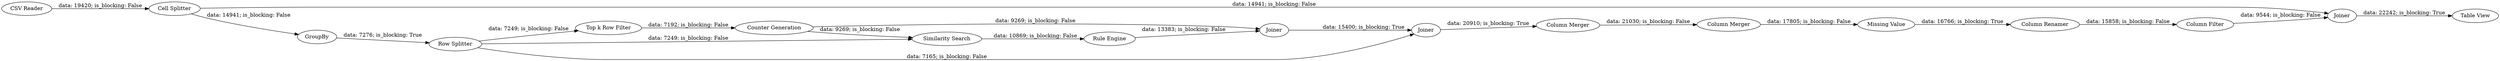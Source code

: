 digraph {
	"-944176923935373206_15" [label="Similarity Search"]
	"-944176923935373206_20" [label="Cell Splitter"]
	"-944176923935373206_23" [label="Rule Engine"]
	"-944176923935373206_1" [label="CSV Reader"]
	"-944176923935373206_24" [label=Joiner]
	"-944176923935373206_22" [label="Top k Row Filter"]
	"-944176923935373206_28" [label="Column Renamer"]
	"-944176923935373206_29" [label=Joiner]
	"-944176923935373206_19" [label=GroupBy]
	"-944176923935373206_31" [label="Table View"]
	"-944176923935373206_25" [label="Column Merger"]
	"-944176923935373206_21" [label="Row Splitter"]
	"-944176923935373206_5" [label="Counter Generation"]
	"-944176923935373206_27" [label="Missing Value"]
	"-944176923935373206_30" [label="Column Merger"]
	"-944176923935373206_16" [label=Joiner]
	"-944176923935373206_26" [label="Column Filter"]
	"-944176923935373206_22" -> "-944176923935373206_5" [label="data: 7192; is_blocking: False"]
	"-944176923935373206_29" -> "-944176923935373206_31" [label="data: 22242; is_blocking: True"]
	"-944176923935373206_19" -> "-944176923935373206_21" [label="data: 7276; is_blocking: True"]
	"-944176923935373206_16" -> "-944176923935373206_24" [label="data: 15400; is_blocking: True"]
	"-944176923935373206_20" -> "-944176923935373206_19" [label="data: 14941; is_blocking: False"]
	"-944176923935373206_30" -> "-944176923935373206_27" [label="data: 17805; is_blocking: False"]
	"-944176923935373206_5" -> "-944176923935373206_16" [label="data: 9269; is_blocking: False"]
	"-944176923935373206_24" -> "-944176923935373206_25" [label="data: 20910; is_blocking: True"]
	"-944176923935373206_23" -> "-944176923935373206_16" [label="data: 13383; is_blocking: False"]
	"-944176923935373206_21" -> "-944176923935373206_15" [label="data: 7249; is_blocking: False"]
	"-944176923935373206_28" -> "-944176923935373206_26" [label="data: 15858; is_blocking: False"]
	"-944176923935373206_25" -> "-944176923935373206_30" [label="data: 21030; is_blocking: False"]
	"-944176923935373206_15" -> "-944176923935373206_23" [label="data: 10869; is_blocking: False"]
	"-944176923935373206_1" -> "-944176923935373206_20" [label="data: 19420; is_blocking: False"]
	"-944176923935373206_21" -> "-944176923935373206_22" [label="data: 7249; is_blocking: False"]
	"-944176923935373206_26" -> "-944176923935373206_29" [label="data: 9544; is_blocking: False"]
	"-944176923935373206_5" -> "-944176923935373206_15" [label="data: 9269; is_blocking: False"]
	"-944176923935373206_27" -> "-944176923935373206_28" [label="data: 16766; is_blocking: True"]
	"-944176923935373206_21" -> "-944176923935373206_24" [label="data: 7165; is_blocking: False"]
	"-944176923935373206_20" -> "-944176923935373206_29" [label="data: 14941; is_blocking: False"]
	rankdir=LR
}
